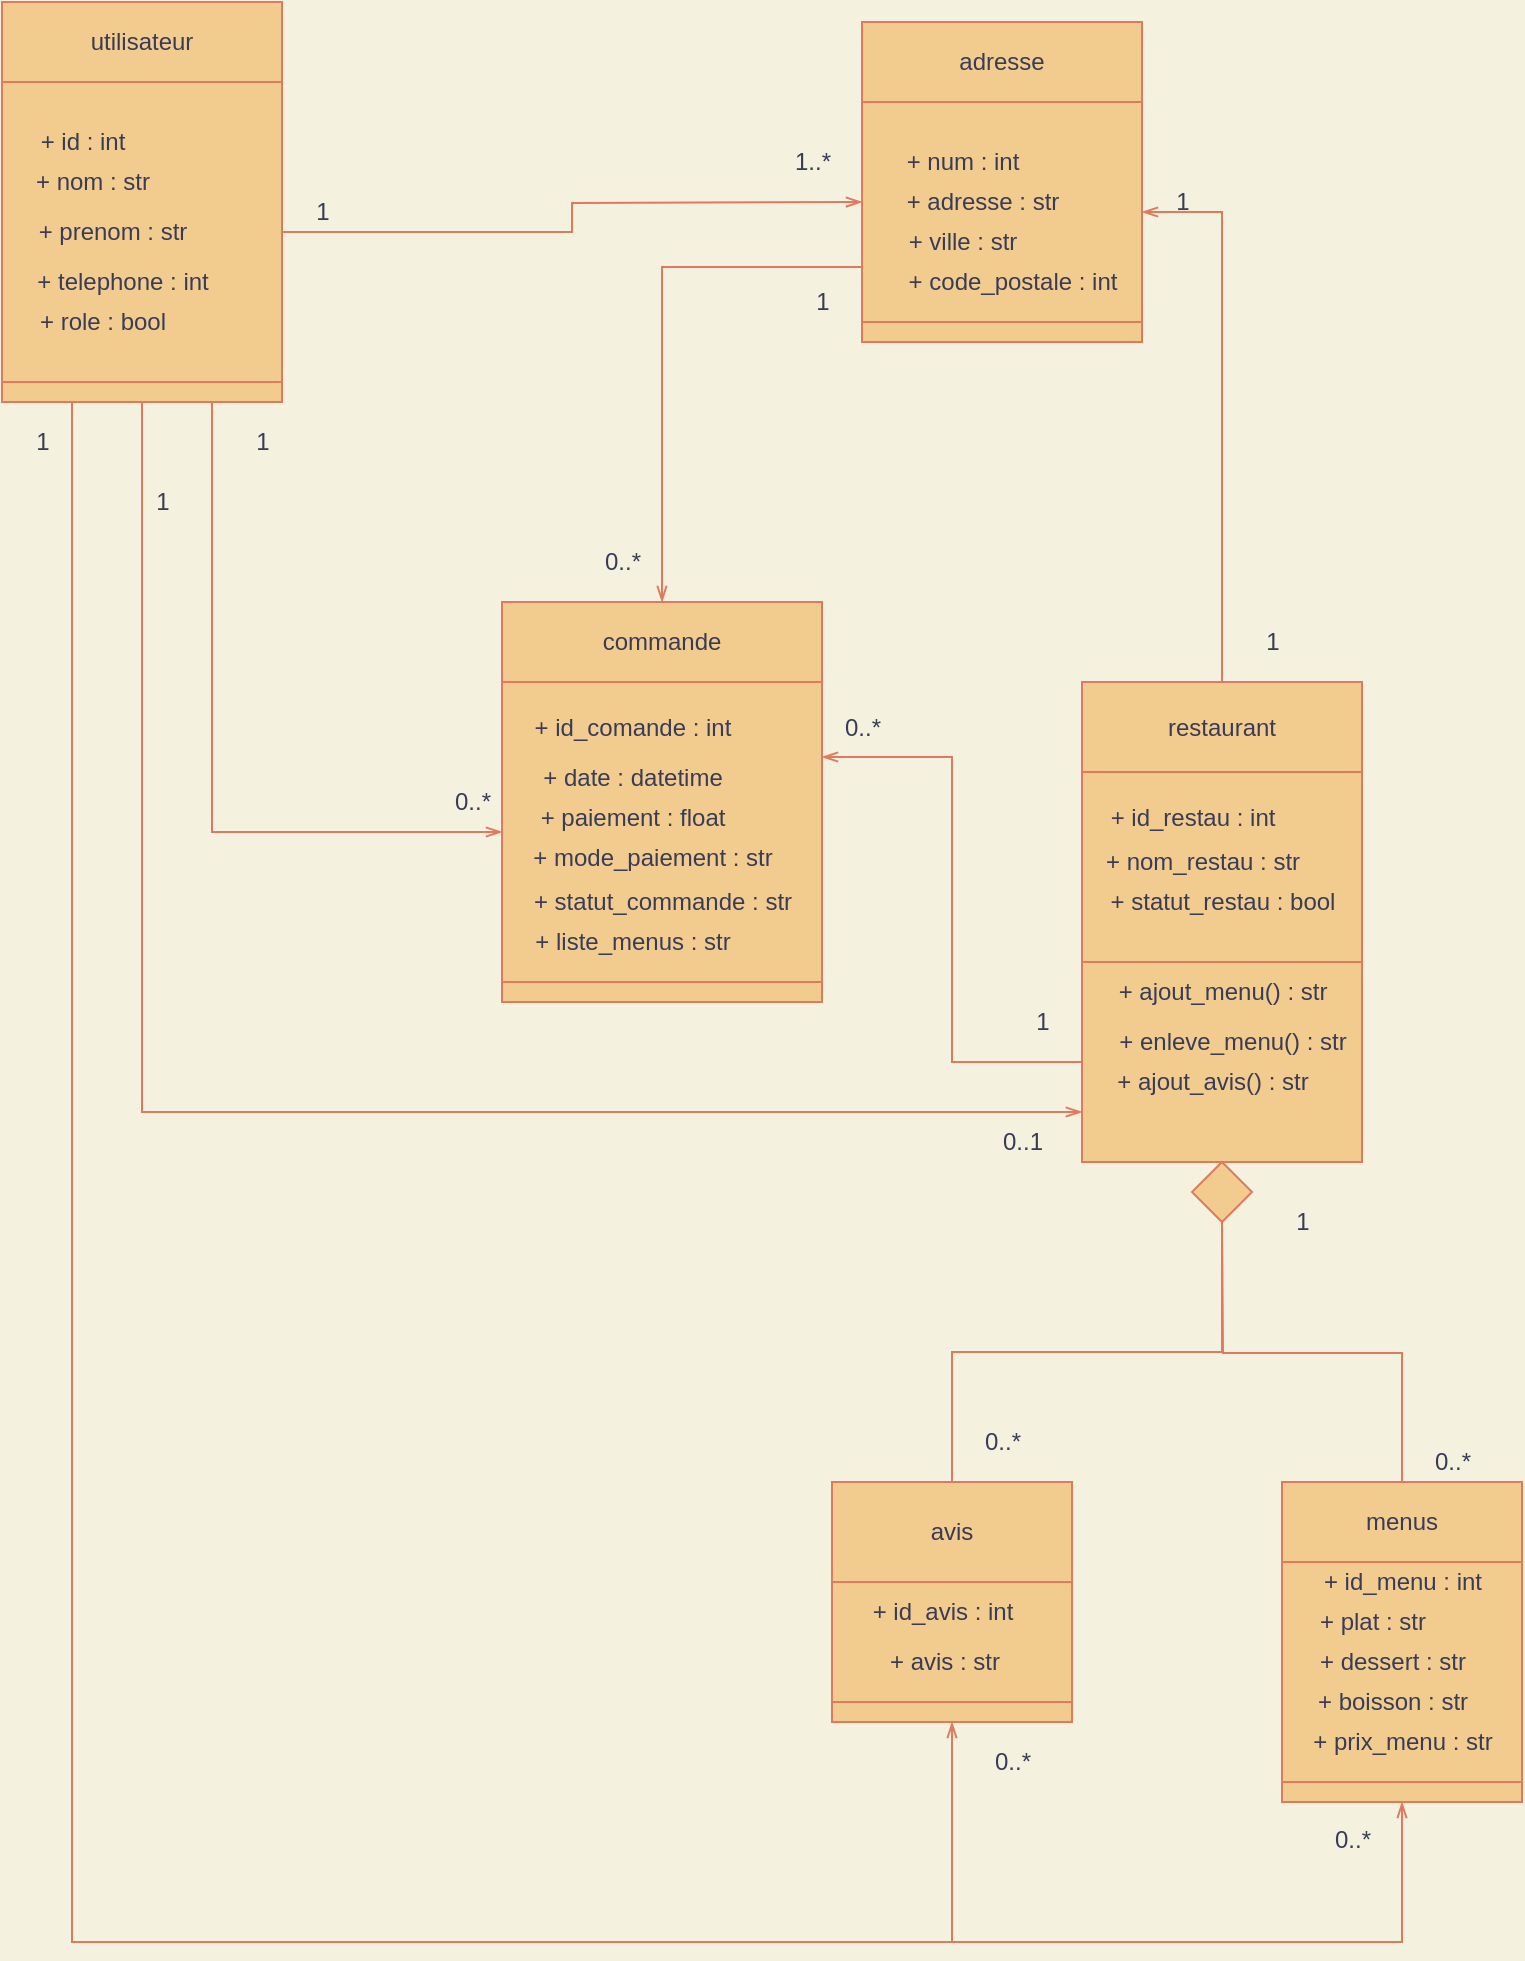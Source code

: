 <mxfile>
    <diagram id="k7jCOorFeI-6vmAFBIDb" name="Page-1">
        <mxGraphModel dx="593" dy="413" grid="1" gridSize="10" guides="1" tooltips="1" connect="1" arrows="1" fold="1" page="1" pageScale="1" pageWidth="827" pageHeight="1169" background="#F4F1DE" math="0" shadow="0">
            <root>
                <mxCell id="0"/>
                <mxCell id="1" parent="0"/>
                <mxCell id="32" value="" style="rounded=0;whiteSpace=wrap;html=1;fillColor=#F2CC8F;strokeColor=#E07A5F;fontColor=#393C56;" parent="1" vertex="1">
                    <mxGeometry x="310" y="600" width="160" height="150" as="geometry"/>
                </mxCell>
                <mxCell id="29" value="" style="rounded=0;whiteSpace=wrap;html=1;fillColor=#F2CC8F;strokeColor=#E07A5F;fontColor=#393C56;" parent="1" vertex="1">
                    <mxGeometry x="600" y="640" width="140" height="100" as="geometry"/>
                </mxCell>
                <mxCell id="27" value="" style="rounded=0;whiteSpace=wrap;html=1;fillColor=#F2CC8F;strokeColor=#E07A5F;fontColor=#393C56;" parent="1" vertex="1">
                    <mxGeometry x="490" y="310" width="140" height="110" as="geometry"/>
                </mxCell>
                <mxCell id="31" value="" style="rounded=0;whiteSpace=wrap;html=1;fillColor=#F2CC8F;strokeColor=#E07A5F;fontColor=#393C56;" parent="1" vertex="1">
                    <mxGeometry x="310" y="750" width="160" height="10" as="geometry"/>
                </mxCell>
                <mxCell id="46" style="edgeStyle=orthogonalEdgeStyle;rounded=0;orthogonalLoop=1;jettySize=auto;html=1;entryX=1;entryY=0.25;entryDx=0;entryDy=0;endArrow=openThin;endFill=0;labelBackgroundColor=#F4F1DE;strokeColor=#E07A5F;fontColor=#393C56;" parent="1" source="28" target="32" edge="1">
                    <mxGeometry relative="1" as="geometry"/>
                </mxCell>
                <mxCell id="28" value="" style="rounded=0;whiteSpace=wrap;html=1;fillColor=#F2CC8F;strokeColor=#E07A5F;fontColor=#393C56;" parent="1" vertex="1">
                    <mxGeometry x="600" y="740" width="140" height="100" as="geometry"/>
                </mxCell>
                <mxCell id="44" style="edgeStyle=orthogonalEdgeStyle;rounded=0;orthogonalLoop=1;jettySize=auto;html=1;exitX=0;exitY=0.75;exitDx=0;exitDy=0;endArrow=openThin;endFill=0;labelBackgroundColor=#F4F1DE;strokeColor=#E07A5F;fontColor=#393C56;" parent="1" source="27" target="33" edge="1">
                    <mxGeometry relative="1" as="geometry"/>
                </mxCell>
                <mxCell id="26" value="" style="rounded=0;whiteSpace=wrap;html=1;fillColor=#F2CC8F;strokeColor=#E07A5F;fontColor=#393C56;" parent="1" vertex="1">
                    <mxGeometry x="490" y="420" width="140" height="10" as="geometry"/>
                </mxCell>
                <mxCell id="2" value="utilisateur" style="rounded=0;whiteSpace=wrap;html=1;fillColor=#F2CC8F;strokeColor=#E07A5F;fontColor=#393C56;" parent="1" vertex="1">
                    <mxGeometry x="60" y="260" width="140" height="40" as="geometry"/>
                </mxCell>
                <mxCell id="3" value="" style="rounded=0;whiteSpace=wrap;html=1;fillColor=#F2CC8F;strokeColor=#E07A5F;fontColor=#393C56;" parent="1" vertex="1">
                    <mxGeometry x="60" y="300" width="140" height="150" as="geometry"/>
                </mxCell>
                <mxCell id="41" style="edgeStyle=orthogonalEdgeStyle;rounded=0;orthogonalLoop=1;jettySize=auto;html=1;exitX=0.75;exitY=1;exitDx=0;exitDy=0;entryX=0;entryY=0.5;entryDx=0;entryDy=0;endArrow=openThin;endFill=0;labelBackgroundColor=#F4F1DE;strokeColor=#E07A5F;fontColor=#393C56;" parent="1" source="4" target="32" edge="1">
                    <mxGeometry relative="1" as="geometry"/>
                </mxCell>
                <mxCell id="42" style="edgeStyle=orthogonalEdgeStyle;rounded=0;orthogonalLoop=1;jettySize=auto;html=1;exitX=0.5;exitY=1;exitDx=0;exitDy=0;entryX=0;entryY=0.75;entryDx=0;entryDy=0;endArrow=openThin;endFill=0;labelBackgroundColor=#F4F1DE;strokeColor=#E07A5F;fontColor=#393C56;" parent="1" source="4" target="28" edge="1">
                    <mxGeometry relative="1" as="geometry"/>
                </mxCell>
                <mxCell id="43" style="edgeStyle=orthogonalEdgeStyle;rounded=0;orthogonalLoop=1;jettySize=auto;html=1;exitX=1;exitY=0.5;exitDx=0;exitDy=0;endArrow=openThin;endFill=0;labelBackgroundColor=#F4F1DE;strokeColor=#E07A5F;fontColor=#393C56;" parent="1" source="3" edge="1">
                    <mxGeometry relative="1" as="geometry">
                        <mxPoint x="490" y="360" as="targetPoint"/>
                    </mxGeometry>
                </mxCell>
                <mxCell id="87" style="edgeStyle=orthogonalEdgeStyle;rounded=0;orthogonalLoop=1;jettySize=auto;html=1;exitX=0.25;exitY=1;exitDx=0;exitDy=0;entryX=0.5;entryY=1;entryDx=0;entryDy=0;endArrow=openThin;endFill=0;strokeWidth=1;labelBackgroundColor=#F4F1DE;strokeColor=#E07A5F;fontColor=#393C56;" parent="1" source="4" target="59" edge="1">
                    <mxGeometry relative="1" as="geometry">
                        <Array as="points">
                            <mxPoint x="95" y="1230"/>
                            <mxPoint x="535" y="1230"/>
                        </Array>
                    </mxGeometry>
                </mxCell>
                <mxCell id="91" style="edgeStyle=orthogonalEdgeStyle;rounded=0;orthogonalLoop=1;jettySize=auto;html=1;exitX=0.25;exitY=1;exitDx=0;exitDy=0;entryX=0.5;entryY=1;entryDx=0;entryDy=0;endArrow=openThin;endFill=0;strokeWidth=1;labelBackgroundColor=#F4F1DE;strokeColor=#E07A5F;fontColor=#393C56;" parent="1" source="4" target="77" edge="1">
                    <mxGeometry relative="1" as="geometry">
                        <Array as="points">
                            <mxPoint x="95" y="1230"/>
                            <mxPoint x="760" y="1230"/>
                        </Array>
                    </mxGeometry>
                </mxCell>
                <mxCell id="4" value="" style="rounded=0;whiteSpace=wrap;html=1;fillColor=#F2CC8F;strokeColor=#E07A5F;fontColor=#393C56;" parent="1" vertex="1">
                    <mxGeometry x="60" y="450" width="140" height="10" as="geometry"/>
                </mxCell>
                <mxCell id="5" value="+ nom : str" style="text;html=1;align=center;verticalAlign=middle;resizable=0;points=[];autosize=1;strokeColor=none;fontColor=#393C56;" parent="1" vertex="1">
                    <mxGeometry x="70" y="340" width="70" height="20" as="geometry"/>
                </mxCell>
                <mxCell id="6" value="+ id : int" style="text;html=1;align=center;verticalAlign=middle;resizable=0;points=[];autosize=1;strokeColor=none;fontColor=#393C56;" parent="1" vertex="1">
                    <mxGeometry x="70" y="320" width="60" height="20" as="geometry"/>
                </mxCell>
                <mxCell id="7" value="+ telephone : int" style="text;html=1;align=center;verticalAlign=middle;resizable=0;points=[];autosize=1;strokeColor=none;fontColor=#393C56;" parent="1" vertex="1">
                    <mxGeometry x="70" y="390" width="100" height="20" as="geometry"/>
                </mxCell>
                <mxCell id="9" value="+ prenom : str" style="text;html=1;align=center;verticalAlign=middle;resizable=0;points=[];autosize=1;strokeColor=none;fontColor=#393C56;" parent="1" vertex="1">
                    <mxGeometry x="70" y="365" width="90" height="20" as="geometry"/>
                </mxCell>
                <mxCell id="10" value="+ role : bool" style="text;html=1;align=center;verticalAlign=middle;resizable=0;points=[];autosize=1;strokeColor=none;fontColor=#393C56;" parent="1" vertex="1">
                    <mxGeometry x="70" y="410" width="80" height="20" as="geometry"/>
                </mxCell>
                <mxCell id="12" value="+ adresse : str" style="text;html=1;align=center;verticalAlign=middle;resizable=0;points=[];autosize=1;strokeColor=none;fontColor=#393C56;" parent="1" vertex="1">
                    <mxGeometry x="505" y="350" width="90" height="20" as="geometry"/>
                </mxCell>
                <mxCell id="13" value="+ num : int" style="text;html=1;align=center;verticalAlign=middle;resizable=0;points=[];autosize=1;strokeColor=none;fontColor=#393C56;" parent="1" vertex="1">
                    <mxGeometry x="505" y="330" width="70" height="20" as="geometry"/>
                </mxCell>
                <mxCell id="14" value="+ code_postale : int" style="text;html=1;align=center;verticalAlign=middle;resizable=0;points=[];autosize=1;strokeColor=none;fontColor=#393C56;" parent="1" vertex="1">
                    <mxGeometry x="505" y="390" width="120" height="20" as="geometry"/>
                </mxCell>
                <mxCell id="15" value="+ ville : str" style="text;html=1;align=center;verticalAlign=middle;resizable=0;points=[];autosize=1;strokeColor=none;fontColor=#393C56;" parent="1" vertex="1">
                    <mxGeometry x="505" y="370" width="70" height="20" as="geometry"/>
                </mxCell>
                <mxCell id="18" value="+ ajout_menu() : str" style="text;html=1;align=center;verticalAlign=middle;resizable=0;points=[];autosize=1;strokeColor=none;fontColor=#393C56;" parent="1" vertex="1">
                    <mxGeometry x="610" y="745" width="120" height="20" as="geometry"/>
                </mxCell>
                <mxCell id="20" value="+ statut_commande : str" style="text;html=1;align=center;verticalAlign=middle;resizable=0;points=[];autosize=1;strokeColor=none;fontColor=#393C56;" parent="1" vertex="1">
                    <mxGeometry x="320" y="700" width="140" height="20" as="geometry"/>
                </mxCell>
                <mxCell id="23" value="+ ajout_avis() : str" style="text;html=1;align=center;verticalAlign=middle;resizable=0;points=[];autosize=1;strokeColor=none;fontColor=#393C56;" parent="1" vertex="1">
                    <mxGeometry x="610" y="790" width="110" height="20" as="geometry"/>
                </mxCell>
                <mxCell id="24" value="+ enleve_menu() : str" style="text;html=1;align=center;verticalAlign=middle;resizable=0;points=[];autosize=1;strokeColor=none;fontColor=#393C56;" parent="1" vertex="1">
                    <mxGeometry x="610" y="770" width="130" height="20" as="geometry"/>
                </mxCell>
                <mxCell id="25" value="adresse" style="rounded=0;whiteSpace=wrap;html=1;fillColor=#F2CC8F;strokeColor=#E07A5F;fontColor=#393C56;" parent="1" vertex="1">
                    <mxGeometry x="490" y="270" width="140" height="40" as="geometry"/>
                </mxCell>
                <mxCell id="45" style="edgeStyle=orthogonalEdgeStyle;rounded=0;orthogonalLoop=1;jettySize=auto;html=1;exitX=0.5;exitY=0;exitDx=0;exitDy=0;entryX=1;entryY=0.5;entryDx=0;entryDy=0;endArrow=openThin;endFill=0;labelBackgroundColor=#F4F1DE;strokeColor=#E07A5F;fontColor=#393C56;" parent="1" source="30" target="27" edge="1">
                    <mxGeometry relative="1" as="geometry"/>
                </mxCell>
                <mxCell id="30" value="restaurant" style="rounded=0;whiteSpace=wrap;html=1;fillColor=#F2CC8F;strokeColor=#E07A5F;fontColor=#393C56;" parent="1" vertex="1">
                    <mxGeometry x="600" y="600" width="140" height="45" as="geometry"/>
                </mxCell>
                <mxCell id="33" value="commande" style="rounded=0;whiteSpace=wrap;html=1;fillColor=#F2CC8F;strokeColor=#E07A5F;fontColor=#393C56;" parent="1" vertex="1">
                    <mxGeometry x="310" y="560" width="160" height="40" as="geometry"/>
                </mxCell>
                <mxCell id="34" value="+ paiement : float" style="text;html=1;align=center;verticalAlign=middle;resizable=0;points=[];autosize=1;strokeColor=none;fontColor=#393C56;" parent="1" vertex="1">
                    <mxGeometry x="320" y="657.5" width="110" height="20" as="geometry"/>
                </mxCell>
                <mxCell id="35" value="1" style="text;html=1;align=center;verticalAlign=middle;resizable=0;points=[];autosize=1;strokeColor=none;fontColor=#393C56;" parent="1" vertex="1">
                    <mxGeometry x="685" y="570" width="20" height="20" as="geometry"/>
                </mxCell>
                <mxCell id="36" value="1" style="text;html=1;align=center;verticalAlign=middle;resizable=0;points=[];autosize=1;strokeColor=none;fontColor=#393C56;" parent="1" vertex="1">
                    <mxGeometry x="180" y="470" width="20" height="20" as="geometry"/>
                </mxCell>
                <mxCell id="37" value="1" style="text;html=1;align=center;verticalAlign=middle;resizable=0;points=[];autosize=1;strokeColor=none;fontColor=#393C56;" parent="1" vertex="1">
                    <mxGeometry x="210" y="355" width="20" height="20" as="geometry"/>
                </mxCell>
                <mxCell id="38" value="+ statut_restau : bool" style="text;html=1;align=center;verticalAlign=middle;resizable=0;points=[];autosize=1;strokeColor=none;fontColor=#393C56;" parent="1" vertex="1">
                    <mxGeometry x="605" y="700" width="130" height="20" as="geometry"/>
                </mxCell>
                <mxCell id="39" value="+ date : datetime" style="text;html=1;align=center;verticalAlign=middle;resizable=0;points=[];autosize=1;strokeColor=none;fontColor=#393C56;" parent="1" vertex="1">
                    <mxGeometry x="320" y="637.5" width="110" height="20" as="geometry"/>
                </mxCell>
                <mxCell id="40" value="+ mode_paiement : str" style="text;html=1;align=center;verticalAlign=middle;resizable=0;points=[];autosize=1;strokeColor=none;fontColor=#393C56;" parent="1" vertex="1">
                    <mxGeometry x="315" y="677.5" width="140" height="20" as="geometry"/>
                </mxCell>
                <mxCell id="47" value="0..*" style="text;html=1;align=center;verticalAlign=middle;resizable=0;points=[];autosize=1;strokeColor=none;fontColor=#393C56;" parent="1" vertex="1">
                    <mxGeometry x="280" y="650" width="30" height="20" as="geometry"/>
                </mxCell>
                <mxCell id="48" value="1" style="text;html=1;align=center;verticalAlign=middle;resizable=0;points=[];autosize=1;strokeColor=none;fontColor=#393C56;" parent="1" vertex="1">
                    <mxGeometry x="130" y="500" width="20" height="20" as="geometry"/>
                </mxCell>
                <mxCell id="50" value="1" style="text;html=1;align=center;verticalAlign=middle;resizable=0;points=[];autosize=1;strokeColor=none;fontColor=#393C56;" parent="1" vertex="1">
                    <mxGeometry x="570" y="760" width="20" height="20" as="geometry"/>
                </mxCell>
                <mxCell id="51" value="1" style="text;html=1;align=center;verticalAlign=middle;resizable=0;points=[];autosize=1;strokeColor=none;fontColor=#393C56;" parent="1" vertex="1">
                    <mxGeometry x="460" y="400" width="20" height="20" as="geometry"/>
                </mxCell>
                <mxCell id="52" value="1..*" style="text;html=1;align=center;verticalAlign=middle;resizable=0;points=[];autosize=1;strokeColor=none;fontColor=#393C56;" parent="1" vertex="1">
                    <mxGeometry x="450" y="330" width="30" height="20" as="geometry"/>
                </mxCell>
                <mxCell id="53" value="0..*" style="text;html=1;align=center;verticalAlign=middle;resizable=0;points=[];autosize=1;strokeColor=none;fontColor=#393C56;" parent="1" vertex="1">
                    <mxGeometry x="355" y="530" width="30" height="20" as="geometry"/>
                </mxCell>
                <mxCell id="54" value="0..*" style="text;html=1;align=center;verticalAlign=middle;resizable=0;points=[];autosize=1;strokeColor=none;fontColor=#393C56;" parent="1" vertex="1">
                    <mxGeometry x="475" y="612.5" width="30" height="20" as="geometry"/>
                </mxCell>
                <mxCell id="55" value="1" style="text;html=1;align=center;verticalAlign=middle;resizable=0;points=[];autosize=1;strokeColor=none;fontColor=#393C56;" parent="1" vertex="1">
                    <mxGeometry x="640" y="350" width="20" height="20" as="geometry"/>
                </mxCell>
                <mxCell id="56" value="+ id_restau : int" style="text;html=1;align=center;verticalAlign=middle;resizable=0;points=[];autosize=1;strokeColor=none;fontColor=#393C56;" parent="1" vertex="1">
                    <mxGeometry x="605" y="657.5" width="100" height="20" as="geometry"/>
                </mxCell>
                <mxCell id="57" value="+ id_comande : int" style="text;html=1;align=center;verticalAlign=middle;resizable=0;points=[];autosize=1;strokeColor=none;fontColor=#393C56;" parent="1" vertex="1">
                    <mxGeometry x="320" y="612.5" width="110" height="20" as="geometry"/>
                </mxCell>
                <mxCell id="58" value="+ nom_restau : str" style="text;html=1;align=center;verticalAlign=middle;resizable=0;points=[];autosize=1;strokeColor=none;fontColor=#393C56;" parent="1" vertex="1">
                    <mxGeometry x="605" y="680" width="110" height="20" as="geometry"/>
                </mxCell>
                <mxCell id="59" value="" style="rounded=0;whiteSpace=wrap;html=1;fillColor=#F2CC8F;strokeColor=#E07A5F;fontColor=#393C56;" parent="1" vertex="1">
                    <mxGeometry x="475" y="1110" width="120" height="10" as="geometry"/>
                </mxCell>
                <mxCell id="60" value="" style="rounded=0;whiteSpace=wrap;html=1;fillColor=#F2CC8F;strokeColor=#E07A5F;fontColor=#393C56;" parent="1" vertex="1">
                    <mxGeometry x="475" y="1050" width="120" height="60" as="geometry"/>
                </mxCell>
                <mxCell id="61" value="avis" style="rounded=0;whiteSpace=wrap;html=1;fillColor=#F2CC8F;strokeColor=#E07A5F;fontColor=#393C56;" parent="1" vertex="1">
                    <mxGeometry x="475" y="1000" width="120" height="50" as="geometry"/>
                </mxCell>
                <mxCell id="62" value="0..1" style="text;html=1;align=center;verticalAlign=middle;resizable=0;points=[];autosize=1;strokeColor=none;fontColor=#393C56;" parent="1" vertex="1">
                    <mxGeometry x="550" y="820" width="40" height="20" as="geometry"/>
                </mxCell>
                <mxCell id="71" style="edgeStyle=orthogonalEdgeStyle;rounded=0;orthogonalLoop=1;jettySize=auto;html=1;exitX=0.5;exitY=1;exitDx=0;exitDy=0;entryX=0.5;entryY=0;entryDx=0;entryDy=0;endArrow=none;endFill=0;strokeWidth=1;labelBackgroundColor=#F4F1DE;strokeColor=#E07A5F;fontColor=#393C56;" parent="1" source="64" target="61" edge="1">
                    <mxGeometry relative="1" as="geometry"/>
                </mxCell>
                <mxCell id="64" value="" style="rhombus;whiteSpace=wrap;html=1;fillColor=#F2CC8F;strokeColor=#E07A5F;fontColor=#393C56;" parent="1" vertex="1">
                    <mxGeometry x="655" y="840" width="30" height="30" as="geometry"/>
                </mxCell>
                <mxCell id="77" value="" style="rounded=0;whiteSpace=wrap;html=1;fillColor=#F2CC8F;strokeColor=#E07A5F;fontColor=#393C56;" parent="1" vertex="1">
                    <mxGeometry x="700" y="1150" width="120" height="10" as="geometry"/>
                </mxCell>
                <mxCell id="78" value="" style="rounded=0;whiteSpace=wrap;html=1;fillColor=#F2CC8F;strokeColor=#E07A5F;fontColor=#393C56;" parent="1" vertex="1">
                    <mxGeometry x="700" y="1040" width="120" height="110" as="geometry"/>
                </mxCell>
                <mxCell id="81" style="edgeStyle=orthogonalEdgeStyle;rounded=0;orthogonalLoop=1;jettySize=auto;html=1;exitX=0.5;exitY=0;exitDx=0;exitDy=0;endArrow=none;endFill=0;strokeWidth=1;labelBackgroundColor=#F4F1DE;strokeColor=#E07A5F;fontColor=#393C56;" parent="1" source="79" edge="1">
                    <mxGeometry relative="1" as="geometry">
                        <mxPoint x="670" y="870" as="targetPoint"/>
                    </mxGeometry>
                </mxCell>
                <mxCell id="79" value="menus" style="rounded=0;whiteSpace=wrap;html=1;fillColor=#F2CC8F;strokeColor=#E07A5F;fontColor=#393C56;" parent="1" vertex="1">
                    <mxGeometry x="700" y="1000" width="120" height="40" as="geometry"/>
                </mxCell>
                <mxCell id="82" value="1" style="text;html=1;align=center;verticalAlign=middle;resizable=0;points=[];autosize=1;strokeColor=none;fontColor=#393C56;" parent="1" vertex="1">
                    <mxGeometry x="700" y="860" width="20" height="20" as="geometry"/>
                </mxCell>
                <mxCell id="83" value="0..*" style="text;html=1;align=center;verticalAlign=middle;resizable=0;points=[];autosize=1;strokeColor=none;fontColor=#393C56;" parent="1" vertex="1">
                    <mxGeometry x="545" y="970" width="30" height="20" as="geometry"/>
                </mxCell>
                <mxCell id="85" value="0..*" style="text;html=1;align=center;verticalAlign=middle;resizable=0;points=[];autosize=1;strokeColor=none;fontColor=#393C56;" parent="1" vertex="1">
                    <mxGeometry x="770" y="980" width="30" height="20" as="geometry"/>
                </mxCell>
                <mxCell id="92" value="0..*" style="text;html=1;align=center;verticalAlign=middle;resizable=0;points=[];autosize=1;strokeColor=none;fontColor=#393C56;" parent="1" vertex="1">
                    <mxGeometry x="550" y="1130" width="30" height="20" as="geometry"/>
                </mxCell>
                <mxCell id="94" value="0..*" style="text;html=1;align=center;verticalAlign=middle;resizable=0;points=[];autosize=1;strokeColor=none;fontColor=#393C56;" parent="1" vertex="1">
                    <mxGeometry x="720" y="1169" width="30" height="20" as="geometry"/>
                </mxCell>
                <mxCell id="96" value="+ plat : str" style="text;html=1;align=center;verticalAlign=middle;resizable=0;points=[];autosize=1;strokeColor=none;fontColor=#393C56;" parent="1" vertex="1">
                    <mxGeometry x="710" y="1060" width="70" height="20" as="geometry"/>
                </mxCell>
                <mxCell id="97" value="+ dessert : str" style="text;html=1;align=center;verticalAlign=middle;resizable=0;points=[];autosize=1;strokeColor=none;fontColor=#393C56;" parent="1" vertex="1">
                    <mxGeometry x="710" y="1080" width="90" height="20" as="geometry"/>
                </mxCell>
                <mxCell id="98" value="+ boisson : str" style="text;html=1;align=center;verticalAlign=middle;resizable=0;points=[];autosize=1;strokeColor=none;fontColor=#393C56;" parent="1" vertex="1">
                    <mxGeometry x="710" y="1100" width="90" height="20" as="geometry"/>
                </mxCell>
                <mxCell id="99" value="+ id_menu : int" style="text;html=1;align=center;verticalAlign=middle;resizable=0;points=[];autosize=1;strokeColor=none;fontColor=#393C56;" parent="1" vertex="1">
                    <mxGeometry x="715" y="1040" width="90" height="20" as="geometry"/>
                </mxCell>
                <mxCell id="100" value="+ avis : str" style="text;html=1;align=center;verticalAlign=middle;resizable=0;points=[];autosize=1;strokeColor=none;fontColor=#393C56;" parent="1" vertex="1">
                    <mxGeometry x="498" y="1081" width="65" height="18" as="geometry"/>
                </mxCell>
                <mxCell id="102" value="+ prix_menu : str" style="text;html=1;align=center;verticalAlign=middle;resizable=0;points=[];autosize=1;strokeColor=none;fontColor=#393C56;" parent="1" vertex="1">
                    <mxGeometry x="705" y="1120" width="110" height="20" as="geometry"/>
                </mxCell>
                <mxCell id="103" value="1" style="text;html=1;align=center;verticalAlign=middle;resizable=0;points=[];autosize=1;strokeColor=none;fontColor=#393C56;" parent="1" vertex="1">
                    <mxGeometry x="70" y="470" width="20" height="20" as="geometry"/>
                </mxCell>
                <mxCell id="104" value="+ liste_menus : str" style="text;html=1;align=center;verticalAlign=middle;resizable=0;points=[];autosize=1;strokeColor=none;fontColor=#393C56;" vertex="1" parent="1">
                    <mxGeometry x="320" y="720" width="110" height="20" as="geometry"/>
                </mxCell>
                <mxCell id="105" value="+ id_avis : int" style="text;html=1;align=center;verticalAlign=middle;resizable=0;points=[];autosize=1;strokeColor=none;fontColor=#393C56;" vertex="1" parent="1">
                    <mxGeometry x="485" y="1055" width="90" height="20" as="geometry"/>
                </mxCell>
            </root>
        </mxGraphModel>
    </diagram>
</mxfile>